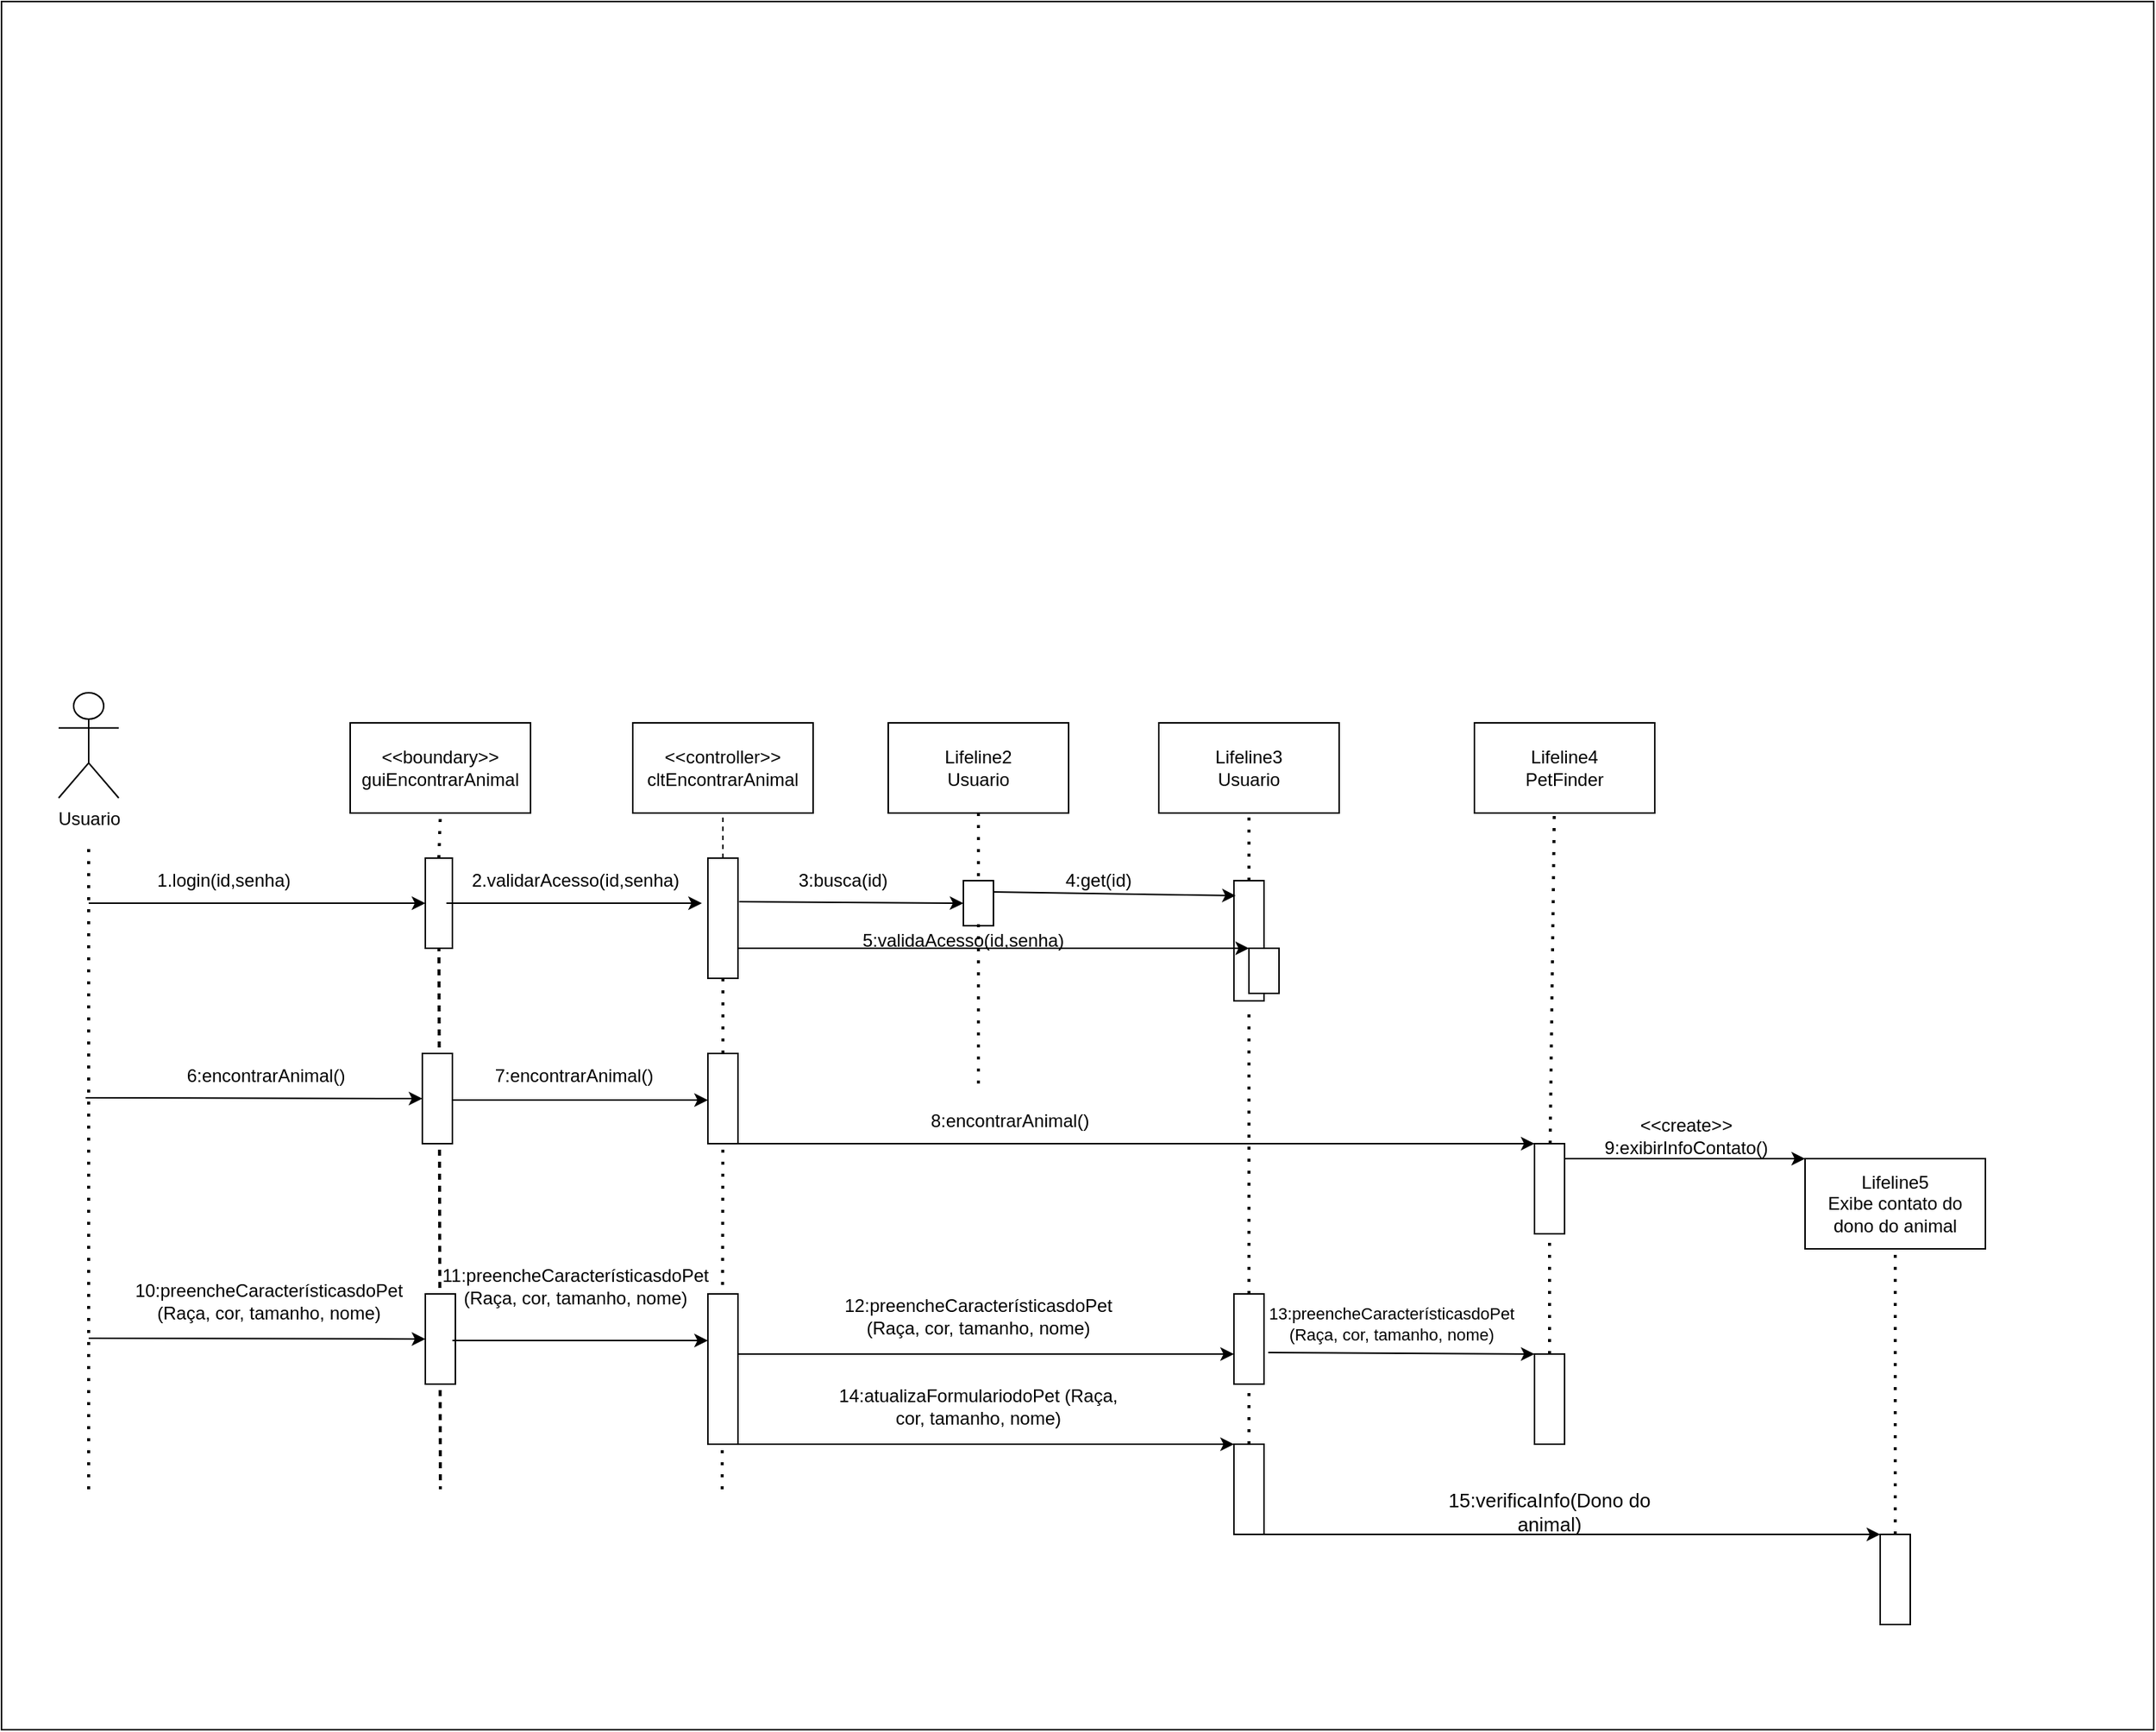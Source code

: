 <mxfile version="22.1.0" type="github">
  <diagram name="Página-1" id="JvSVwGAG51SrDOfE1N3L">
    <mxGraphModel dx="1647" dy="2066" grid="1" gridSize="10" guides="1" tooltips="1" connect="1" arrows="1" fold="1" page="1" pageScale="1" pageWidth="827" pageHeight="1169" math="0" shadow="0">
      <root>
        <mxCell id="0" />
        <mxCell id="1" parent="0" />
        <mxCell id="2Xti_XCpb2HMnOfIH6zd-1" value="" style="rounded=0;whiteSpace=wrap;html=1;" parent="1" vertex="1">
          <mxGeometry y="-380" width="1432" height="1150" as="geometry" />
        </mxCell>
        <mxCell id="2Xti_XCpb2HMnOfIH6zd-2" value="Usuario" style="shape=umlActor;verticalLabelPosition=bottom;verticalAlign=top;html=1;outlineConnect=0;" parent="1" vertex="1">
          <mxGeometry x="38" y="80" width="40" height="70" as="geometry" />
        </mxCell>
        <mxCell id="2Xti_XCpb2HMnOfIH6zd-3" value="&amp;lt;&amp;lt;boundary&amp;gt;&amp;gt;&lt;br&gt;guiEncontrarAnimal" style="rounded=0;whiteSpace=wrap;html=1;" parent="1" vertex="1">
          <mxGeometry x="232" y="100" width="120" height="60" as="geometry" />
        </mxCell>
        <mxCell id="2Xti_XCpb2HMnOfIH6zd-4" value="" style="endArrow=none;dashed=1;html=1;dashPattern=1 3;strokeWidth=2;rounded=0;" parent="1" edge="1">
          <mxGeometry width="50" height="50" relative="1" as="geometry">
            <mxPoint x="58" y="610" as="sourcePoint" />
            <mxPoint x="58" y="180" as="targetPoint" />
          </mxGeometry>
        </mxCell>
        <mxCell id="2Xti_XCpb2HMnOfIH6zd-5" value="" style="endArrow=none;dashed=1;html=1;dashPattern=1 3;strokeWidth=2;rounded=0;" parent="1" source="2Xti_XCpb2HMnOfIH6zd-7" edge="1">
          <mxGeometry width="50" height="50" relative="1" as="geometry">
            <mxPoint x="292" y="430" as="sourcePoint" />
            <mxPoint x="292" y="610" as="targetPoint" />
          </mxGeometry>
        </mxCell>
        <mxCell id="2Xti_XCpb2HMnOfIH6zd-6" value="" style="endArrow=none;dashed=1;html=1;dashPattern=1 3;strokeWidth=2;rounded=0;" parent="1" target="2Xti_XCpb2HMnOfIH6zd-7" edge="1">
          <mxGeometry width="50" height="50" relative="1" as="geometry">
            <mxPoint x="292" y="610" as="sourcePoint" />
            <mxPoint x="291.5" y="160" as="targetPoint" />
          </mxGeometry>
        </mxCell>
        <mxCell id="2Xti_XCpb2HMnOfIH6zd-7" value="" style="rounded=0;whiteSpace=wrap;html=1;" parent="1" vertex="1">
          <mxGeometry x="282" y="190" width="18" height="60" as="geometry" />
        </mxCell>
        <mxCell id="2Xti_XCpb2HMnOfIH6zd-8" value="" style="rounded=0;whiteSpace=wrap;html=1;" parent="1" vertex="1">
          <mxGeometry x="282" y="480" width="20" height="60" as="geometry" />
        </mxCell>
        <mxCell id="2Xti_XCpb2HMnOfIH6zd-9" value="" style="endArrow=classic;html=1;rounded=0;entryX=0;entryY=0.5;entryDx=0;entryDy=0;" parent="1" target="2Xti_XCpb2HMnOfIH6zd-7" edge="1">
          <mxGeometry width="50" height="50" relative="1" as="geometry">
            <mxPoint x="58" y="220" as="sourcePoint" />
            <mxPoint x="318" y="210" as="targetPoint" />
          </mxGeometry>
        </mxCell>
        <mxCell id="2Xti_XCpb2HMnOfIH6zd-10" value="" style="endArrow=classic;html=1;rounded=0;entryX=0;entryY=0.5;entryDx=0;entryDy=0;" parent="1" target="2Xti_XCpb2HMnOfIH6zd-8" edge="1">
          <mxGeometry width="50" height="50" relative="1" as="geometry">
            <mxPoint x="58" y="509.5" as="sourcePoint" />
            <mxPoint x="248" y="509.5" as="targetPoint" />
          </mxGeometry>
        </mxCell>
        <mxCell id="2Xti_XCpb2HMnOfIH6zd-11" value="1.login(id,senha)" style="text;html=1;strokeColor=none;fillColor=none;align=center;verticalAlign=middle;whiteSpace=wrap;rounded=0;" parent="1" vertex="1">
          <mxGeometry x="118" y="190" width="60" height="30" as="geometry" />
        </mxCell>
        <mxCell id="2Xti_XCpb2HMnOfIH6zd-12" value="10:preencheCaracterísticasdoPet (Raça, cor, tamanho, nome)" style="text;html=1;strokeColor=none;fillColor=none;align=center;verticalAlign=middle;whiteSpace=wrap;rounded=0;" parent="1" vertex="1">
          <mxGeometry x="78" y="460" width="200" height="50" as="geometry" />
        </mxCell>
        <mxCell id="2Xti_XCpb2HMnOfIH6zd-13" value="" style="rounded=0;whiteSpace=wrap;html=1;" parent="1" vertex="1">
          <mxGeometry x="280" y="320" width="20" height="60" as="geometry" />
        </mxCell>
        <mxCell id="2Xti_XCpb2HMnOfIH6zd-14" value="" style="endArrow=classic;html=1;rounded=0;entryX=0;entryY=0.5;entryDx=0;entryDy=0;" parent="1" target="2Xti_XCpb2HMnOfIH6zd-13" edge="1">
          <mxGeometry width="50" height="50" relative="1" as="geometry">
            <mxPoint x="56" y="349.5" as="sourcePoint" />
            <mxPoint x="246" y="349.5" as="targetPoint" />
          </mxGeometry>
        </mxCell>
        <mxCell id="2Xti_XCpb2HMnOfIH6zd-15" value="6:encontrarAnimal()" style="text;html=1;strokeColor=none;fillColor=none;align=center;verticalAlign=middle;whiteSpace=wrap;rounded=0;" parent="1" vertex="1">
          <mxGeometry x="76" y="310" width="200" height="50" as="geometry" />
        </mxCell>
        <mxCell id="Gy5CLrSUl3EaHFtoTER6-2" value="&amp;lt;&amp;lt;controller&amp;gt;&amp;gt;&lt;br&gt;cltEncontrarAnimal" style="rounded=0;whiteSpace=wrap;html=1;" parent="1" vertex="1">
          <mxGeometry x="420" y="100" width="120" height="60" as="geometry" />
        </mxCell>
        <mxCell id="Gy5CLrSUl3EaHFtoTER6-3" value="Lifeline2&lt;br&gt;Usuario" style="rounded=0;whiteSpace=wrap;html=1;" parent="1" vertex="1">
          <mxGeometry x="590" y="100" width="120" height="60" as="geometry" />
        </mxCell>
        <mxCell id="Gy5CLrSUl3EaHFtoTER6-4" value="Lifeline3&lt;br style=&quot;border-color: var(--border-color);&quot;&gt;Usuario" style="rounded=0;whiteSpace=wrap;html=1;" parent="1" vertex="1">
          <mxGeometry x="770" y="100" width="120" height="60" as="geometry" />
        </mxCell>
        <mxCell id="Gy5CLrSUl3EaHFtoTER6-5" value="Lifeline4&lt;br style=&quot;border-color: var(--border-color);&quot;&gt;PetFinder" style="rounded=0;whiteSpace=wrap;html=1;" parent="1" vertex="1">
          <mxGeometry x="980" y="100" width="120" height="60" as="geometry" />
        </mxCell>
        <mxCell id="Gy5CLrSUl3EaHFtoTER6-9" value="" style="rounded=0;whiteSpace=wrap;html=1;" parent="1" vertex="1">
          <mxGeometry x="470" y="190" width="20" height="80" as="geometry" />
        </mxCell>
        <mxCell id="Gy5CLrSUl3EaHFtoTER6-11" value="" style="endArrow=none;dashed=1;html=1;dashPattern=1 3;strokeWidth=2;rounded=0;" parent="1" source="Gy5CLrSUl3EaHFtoTER6-12" edge="1">
          <mxGeometry width="50" height="50" relative="1" as="geometry">
            <mxPoint x="479.5" y="610" as="sourcePoint" />
            <mxPoint x="480" y="270" as="targetPoint" />
          </mxGeometry>
        </mxCell>
        <mxCell id="Gy5CLrSUl3EaHFtoTER6-13" value="" style="endArrow=none;dashed=1;html=1;dashPattern=1 3;strokeWidth=2;rounded=0;" parent="1" target="Gy5CLrSUl3EaHFtoTER6-12" edge="1">
          <mxGeometry width="50" height="50" relative="1" as="geometry">
            <mxPoint x="479.5" y="610" as="sourcePoint" />
            <mxPoint x="479.5" y="250" as="targetPoint" />
          </mxGeometry>
        </mxCell>
        <mxCell id="Gy5CLrSUl3EaHFtoTER6-12" value="" style="rounded=0;whiteSpace=wrap;html=1;" parent="1" vertex="1">
          <mxGeometry x="470" y="320" width="20" height="60" as="geometry" />
        </mxCell>
        <mxCell id="Gy5CLrSUl3EaHFtoTER6-14" value="" style="rounded=0;whiteSpace=wrap;html=1;" parent="1" vertex="1">
          <mxGeometry x="470" y="480" width="20" height="100" as="geometry" />
        </mxCell>
        <mxCell id="Gy5CLrSUl3EaHFtoTER6-19" value="2.validarAcesso(id,senha)" style="text;html=1;strokeColor=none;fillColor=none;align=center;verticalAlign=middle;whiteSpace=wrap;rounded=0;" parent="1" vertex="1">
          <mxGeometry x="352" y="190" width="60" height="30" as="geometry" />
        </mxCell>
        <mxCell id="Gy5CLrSUl3EaHFtoTER6-23" value="" style="endArrow=none;dashed=1;html=1;dashPattern=1 3;strokeWidth=2;rounded=0;exitX=0.5;exitY=0;exitDx=0;exitDy=0;entryX=0.5;entryY=1;entryDx=0;entryDy=0;" parent="1" source="2Xti_XCpb2HMnOfIH6zd-7" target="2Xti_XCpb2HMnOfIH6zd-3" edge="1">
          <mxGeometry width="50" height="50" relative="1" as="geometry">
            <mxPoint x="278" y="190" as="sourcePoint" />
            <mxPoint x="328" y="140" as="targetPoint" />
          </mxGeometry>
        </mxCell>
        <mxCell id="25AuXAypZA-sU3NPFs_8-1" style="edgeStyle=orthogonalEdgeStyle;rounded=0;orthogonalLoop=1;jettySize=auto;html=1;entryX=0;entryY=0.5;entryDx=0;entryDy=0;" edge="1" parent="1">
          <mxGeometry relative="1" as="geometry">
            <mxPoint x="300" y="351" as="sourcePoint" />
            <mxPoint x="470" y="351" as="targetPoint" />
            <Array as="points">
              <mxPoint x="420" y="351" />
              <mxPoint x="420" y="351" />
            </Array>
          </mxGeometry>
        </mxCell>
        <mxCell id="25AuXAypZA-sU3NPFs_8-2" value="7:encontrarAnimal()" style="text;html=1;strokeColor=none;fillColor=none;align=center;verticalAlign=middle;whiteSpace=wrap;rounded=0;" vertex="1" parent="1">
          <mxGeometry x="350" y="320" width="62" height="30" as="geometry" />
        </mxCell>
        <mxCell id="25AuXAypZA-sU3NPFs_8-4" style="edgeStyle=orthogonalEdgeStyle;rounded=0;orthogonalLoop=1;jettySize=auto;html=1;entryX=0;entryY=0.5;entryDx=0;entryDy=0;" edge="1" parent="1">
          <mxGeometry relative="1" as="geometry">
            <mxPoint x="300" y="511" as="sourcePoint" />
            <mxPoint x="470" y="511" as="targetPoint" />
            <Array as="points">
              <mxPoint x="420" y="511" />
              <mxPoint x="420" y="511" />
            </Array>
          </mxGeometry>
        </mxCell>
        <mxCell id="25AuXAypZA-sU3NPFs_8-5" value="11:preencheCaracterísticasdoPet (Raça, cor, tamanho, nome)" style="text;html=1;strokeColor=none;fillColor=none;align=center;verticalAlign=middle;whiteSpace=wrap;rounded=0;" vertex="1" parent="1">
          <mxGeometry x="282" y="450" width="200" height="50" as="geometry" />
        </mxCell>
        <mxCell id="25AuXAypZA-sU3NPFs_8-10" value="" style="endArrow=none;dashed=1;html=1;rounded=0;exitX=0.5;exitY=0;exitDx=0;exitDy=0;entryX=0.5;entryY=1;entryDx=0;entryDy=0;" edge="1" parent="1" source="Gy5CLrSUl3EaHFtoTER6-9" target="Gy5CLrSUl3EaHFtoTER6-2">
          <mxGeometry width="50" height="50" relative="1" as="geometry">
            <mxPoint x="510" y="340" as="sourcePoint" />
            <mxPoint x="560" y="290" as="targetPoint" />
            <Array as="points">
              <mxPoint x="480" y="160" />
            </Array>
          </mxGeometry>
        </mxCell>
        <mxCell id="25AuXAypZA-sU3NPFs_8-13" value="" style="endArrow=none;dashed=1;html=1;dashPattern=1 3;strokeWidth=2;rounded=0;entryX=0.5;entryY=1;entryDx=0;entryDy=0;" edge="1" parent="1" target="Gy5CLrSUl3EaHFtoTER6-3">
          <mxGeometry width="50" height="50" relative="1" as="geometry">
            <mxPoint x="650" y="210" as="sourcePoint" />
            <mxPoint x="660" y="160" as="targetPoint" />
            <Array as="points">
              <mxPoint x="650" y="190" />
            </Array>
          </mxGeometry>
        </mxCell>
        <mxCell id="25AuXAypZA-sU3NPFs_8-14" value="" style="rounded=0;whiteSpace=wrap;html=1;" vertex="1" parent="1">
          <mxGeometry x="640" y="205" width="20" height="30" as="geometry" />
        </mxCell>
        <mxCell id="25AuXAypZA-sU3NPFs_8-19" style="edgeStyle=orthogonalEdgeStyle;rounded=0;orthogonalLoop=1;jettySize=auto;html=1;entryX=0;entryY=0.5;entryDx=0;entryDy=0;" edge="1" parent="1">
          <mxGeometry relative="1" as="geometry">
            <mxPoint x="296" y="220" as="sourcePoint" />
            <mxPoint x="466" y="220" as="targetPoint" />
            <Array as="points">
              <mxPoint x="416" y="220" />
              <mxPoint x="416" y="220" />
            </Array>
          </mxGeometry>
        </mxCell>
        <mxCell id="25AuXAypZA-sU3NPFs_8-21" value="" style="endArrow=classic;html=1;rounded=0;exitX=1.04;exitY=0.363;exitDx=0;exitDy=0;entryX=0;entryY=0.5;entryDx=0;entryDy=0;exitPerimeter=0;" edge="1" parent="1" source="Gy5CLrSUl3EaHFtoTER6-9" target="25AuXAypZA-sU3NPFs_8-14">
          <mxGeometry width="50" height="50" relative="1" as="geometry">
            <mxPoint x="530" y="245" as="sourcePoint" />
            <mxPoint x="580" y="195" as="targetPoint" />
          </mxGeometry>
        </mxCell>
        <mxCell id="25AuXAypZA-sU3NPFs_8-22" value="3:busca(id)" style="text;html=1;strokeColor=none;fillColor=none;align=center;verticalAlign=middle;whiteSpace=wrap;rounded=0;" vertex="1" parent="1">
          <mxGeometry x="530" y="190" width="60" height="30" as="geometry" />
        </mxCell>
        <mxCell id="25AuXAypZA-sU3NPFs_8-52" style="edgeStyle=orthogonalEdgeStyle;rounded=0;orthogonalLoop=1;jettySize=auto;html=1;exitX=0.5;exitY=0;exitDx=0;exitDy=0;" edge="1" parent="1" source="25AuXAypZA-sU3NPFs_8-23">
          <mxGeometry relative="1" as="geometry">
            <mxPoint x="830" y="205" as="targetPoint" />
          </mxGeometry>
        </mxCell>
        <mxCell id="25AuXAypZA-sU3NPFs_8-23" value="" style="rounded=0;whiteSpace=wrap;html=1;" vertex="1" parent="1">
          <mxGeometry x="820" y="205" width="20" height="80" as="geometry" />
        </mxCell>
        <mxCell id="25AuXAypZA-sU3NPFs_8-24" value="" style="endArrow=classic;html=1;rounded=0;exitX=1;exitY=0.25;exitDx=0;exitDy=0;entryX=0.06;entryY=0.125;entryDx=0;entryDy=0;entryPerimeter=0;" edge="1" parent="1" source="25AuXAypZA-sU3NPFs_8-14" target="25AuXAypZA-sU3NPFs_8-23">
          <mxGeometry width="50" height="50" relative="1" as="geometry">
            <mxPoint x="720" y="250" as="sourcePoint" />
            <mxPoint x="770" y="200" as="targetPoint" />
          </mxGeometry>
        </mxCell>
        <mxCell id="25AuXAypZA-sU3NPFs_8-26" value="4:get(id)" style="text;html=1;strokeColor=none;fillColor=none;align=center;verticalAlign=middle;whiteSpace=wrap;rounded=0;" vertex="1" parent="1">
          <mxGeometry x="700" y="190" width="60" height="30" as="geometry" />
        </mxCell>
        <mxCell id="25AuXAypZA-sU3NPFs_8-27" value="" style="rounded=0;whiteSpace=wrap;html=1;" vertex="1" parent="1">
          <mxGeometry x="830" y="250" width="20" height="30" as="geometry" />
        </mxCell>
        <mxCell id="25AuXAypZA-sU3NPFs_8-29" value="" style="endArrow=classic;html=1;rounded=0;entryX=0;entryY=0;entryDx=0;entryDy=0;exitX=1;exitY=0.75;exitDx=0;exitDy=0;" edge="1" parent="1" source="Gy5CLrSUl3EaHFtoTER6-9" target="25AuXAypZA-sU3NPFs_8-27">
          <mxGeometry width="50" height="50" relative="1" as="geometry">
            <mxPoint x="570" y="295" as="sourcePoint" />
            <mxPoint x="620" y="245" as="targetPoint" />
          </mxGeometry>
        </mxCell>
        <mxCell id="25AuXAypZA-sU3NPFs_8-30" value="5:validaAcesso(id,senha)" style="text;html=1;strokeColor=none;fillColor=none;align=center;verticalAlign=middle;whiteSpace=wrap;rounded=0;" vertex="1" parent="1">
          <mxGeometry x="610" y="230" width="60" height="30" as="geometry" />
        </mxCell>
        <mxCell id="25AuXAypZA-sU3NPFs_8-31" value="" style="endArrow=none;dashed=1;html=1;dashPattern=1 3;strokeWidth=2;rounded=0;" edge="1" parent="1">
          <mxGeometry width="50" height="50" relative="1" as="geometry">
            <mxPoint x="650" y="340" as="sourcePoint" />
            <mxPoint x="650" y="230" as="targetPoint" />
          </mxGeometry>
        </mxCell>
        <mxCell id="25AuXAypZA-sU3NPFs_8-34" value="" style="endArrow=none;dashed=1;html=1;dashPattern=1 3;strokeWidth=2;rounded=0;entryX=0.443;entryY=0.997;entryDx=0;entryDy=0;entryPerimeter=0;" edge="1" parent="1" source="25AuXAypZA-sU3NPFs_8-35" target="Gy5CLrSUl3EaHFtoTER6-5">
          <mxGeometry width="50" height="50" relative="1" as="geometry">
            <mxPoint x="988" y="595" as="sourcePoint" />
            <mxPoint x="988" y="165" as="targetPoint" />
          </mxGeometry>
        </mxCell>
        <mxCell id="25AuXAypZA-sU3NPFs_8-36" value="" style="endArrow=none;dashed=1;html=1;dashPattern=1 3;strokeWidth=2;rounded=0;" edge="1" parent="1" source="25AuXAypZA-sU3NPFs_8-44" target="25AuXAypZA-sU3NPFs_8-35">
          <mxGeometry width="50" height="50" relative="1" as="geometry">
            <mxPoint x="988" y="595" as="sourcePoint" />
            <mxPoint x="988" y="165" as="targetPoint" />
          </mxGeometry>
        </mxCell>
        <mxCell id="25AuXAypZA-sU3NPFs_8-35" value="" style="rounded=0;whiteSpace=wrap;html=1;" vertex="1" parent="1">
          <mxGeometry x="1020" y="380" width="20" height="60" as="geometry" />
        </mxCell>
        <mxCell id="25AuXAypZA-sU3NPFs_8-38" value="" style="endArrow=classic;html=1;rounded=0;exitX=1;exitY=1;exitDx=0;exitDy=0;entryX=0;entryY=0;entryDx=0;entryDy=0;" edge="1" parent="1" source="Gy5CLrSUl3EaHFtoTER6-12" target="25AuXAypZA-sU3NPFs_8-35">
          <mxGeometry width="50" height="50" relative="1" as="geometry">
            <mxPoint x="588" y="420" as="sourcePoint" />
            <mxPoint x="638" y="370" as="targetPoint" />
          </mxGeometry>
        </mxCell>
        <mxCell id="25AuXAypZA-sU3NPFs_8-40" value="8:encontrarAnimal()" style="text;html=1;strokeColor=none;fillColor=none;align=center;verticalAlign=middle;whiteSpace=wrap;rounded=0;" vertex="1" parent="1">
          <mxGeometry x="640" y="350" width="62" height="30" as="geometry" />
        </mxCell>
        <mxCell id="25AuXAypZA-sU3NPFs_8-41" value="Lifeline5&lt;br style=&quot;border-color: var(--border-color);&quot;&gt;Exibe contato do dono do animal" style="rounded=0;whiteSpace=wrap;html=1;" vertex="1" parent="1">
          <mxGeometry x="1200" y="390" width="120" height="60" as="geometry" />
        </mxCell>
        <mxCell id="25AuXAypZA-sU3NPFs_8-42" value="" style="endArrow=classic;html=1;rounded=0;entryX=0;entryY=0;entryDx=0;entryDy=0;" edge="1" parent="1" target="25AuXAypZA-sU3NPFs_8-41">
          <mxGeometry width="50" height="50" relative="1" as="geometry">
            <mxPoint x="1040" y="390" as="sourcePoint" />
            <mxPoint x="1102" y="365" as="targetPoint" />
          </mxGeometry>
        </mxCell>
        <mxCell id="25AuXAypZA-sU3NPFs_8-43" value="&amp;lt;&amp;lt;create&amp;gt;&amp;gt;&lt;br&gt;9:exibirInfoContato()" style="text;html=1;strokeColor=none;fillColor=none;align=center;verticalAlign=middle;whiteSpace=wrap;rounded=0;" vertex="1" parent="1">
          <mxGeometry x="1090" y="360" width="62" height="30" as="geometry" />
        </mxCell>
        <mxCell id="25AuXAypZA-sU3NPFs_8-44" value="" style="rounded=0;whiteSpace=wrap;html=1;" vertex="1" parent="1">
          <mxGeometry x="1020" y="520" width="20" height="60" as="geometry" />
        </mxCell>
        <mxCell id="25AuXAypZA-sU3NPFs_8-46" value="" style="rounded=0;whiteSpace=wrap;html=1;" vertex="1" parent="1">
          <mxGeometry x="820" y="580" width="20" height="60" as="geometry" />
        </mxCell>
        <mxCell id="25AuXAypZA-sU3NPFs_8-51" value="" style="endArrow=none;dashed=1;html=1;dashPattern=1 3;strokeWidth=2;rounded=0;exitX=0.5;exitY=0;exitDx=0;exitDy=0;" edge="1" parent="1" source="25AuXAypZA-sU3NPFs_8-23">
          <mxGeometry width="50" height="50" relative="1" as="geometry">
            <mxPoint x="780" y="210" as="sourcePoint" />
            <mxPoint x="830" y="160" as="targetPoint" />
          </mxGeometry>
        </mxCell>
        <mxCell id="25AuXAypZA-sU3NPFs_8-53" value="" style="endArrow=none;dashed=1;html=1;dashPattern=1 3;strokeWidth=2;rounded=0;exitX=0.5;exitY=0;exitDx=0;exitDy=0;" edge="1" parent="1" source="25AuXAypZA-sU3NPFs_8-55">
          <mxGeometry width="50" height="50" relative="1" as="geometry">
            <mxPoint x="800" y="490" as="sourcePoint" />
            <mxPoint x="830" y="290" as="targetPoint" />
            <Array as="points" />
          </mxGeometry>
        </mxCell>
        <mxCell id="25AuXAypZA-sU3NPFs_8-54" value="" style="endArrow=classic;html=1;rounded=0;exitX=1;exitY=1;exitDx=0;exitDy=0;entryX=0;entryY=0;entryDx=0;entryDy=0;" edge="1" parent="1" source="Gy5CLrSUl3EaHFtoTER6-14" target="25AuXAypZA-sU3NPFs_8-46">
          <mxGeometry width="50" height="50" relative="1" as="geometry">
            <mxPoint x="540" y="510" as="sourcePoint" />
            <mxPoint x="590" y="460" as="targetPoint" />
          </mxGeometry>
        </mxCell>
        <mxCell id="25AuXAypZA-sU3NPFs_8-56" value="" style="endArrow=none;dashed=1;html=1;dashPattern=1 3;strokeWidth=2;rounded=0;exitX=0.5;exitY=0;exitDx=0;exitDy=0;" edge="1" parent="1" source="25AuXAypZA-sU3NPFs_8-46" target="25AuXAypZA-sU3NPFs_8-55">
          <mxGeometry width="50" height="50" relative="1" as="geometry">
            <mxPoint x="830" y="570" as="sourcePoint" />
            <mxPoint x="830" y="290" as="targetPoint" />
            <Array as="points" />
          </mxGeometry>
        </mxCell>
        <mxCell id="25AuXAypZA-sU3NPFs_8-55" value="" style="rounded=0;whiteSpace=wrap;html=1;" vertex="1" parent="1">
          <mxGeometry x="820" y="480" width="20" height="60" as="geometry" />
        </mxCell>
        <mxCell id="25AuXAypZA-sU3NPFs_8-58" value="" style="endArrow=classic;html=1;rounded=0;exitX=1;exitY=1;exitDx=0;exitDy=0;entryX=0;entryY=0;entryDx=0;entryDy=0;" edge="1" parent="1">
          <mxGeometry width="50" height="50" relative="1" as="geometry">
            <mxPoint x="490" y="520" as="sourcePoint" />
            <mxPoint x="820" y="520" as="targetPoint" />
          </mxGeometry>
        </mxCell>
        <mxCell id="25AuXAypZA-sU3NPFs_8-59" value="" style="endArrow=classic;html=1;rounded=0;exitX=1.14;exitY=0.65;exitDx=0;exitDy=0;exitPerimeter=0;entryX=0;entryY=0;entryDx=0;entryDy=0;" edge="1" parent="1" source="25AuXAypZA-sU3NPFs_8-55" target="25AuXAypZA-sU3NPFs_8-44">
          <mxGeometry width="50" height="50" relative="1" as="geometry">
            <mxPoint x="860" y="540" as="sourcePoint" />
            <mxPoint x="910" y="490" as="targetPoint" />
            <Array as="points" />
          </mxGeometry>
        </mxCell>
        <mxCell id="25AuXAypZA-sU3NPFs_8-60" value="" style="rounded=0;whiteSpace=wrap;html=1;" vertex="1" parent="1">
          <mxGeometry x="1250" y="640" width="20" height="60" as="geometry" />
        </mxCell>
        <mxCell id="25AuXAypZA-sU3NPFs_8-61" value="" style="endArrow=none;dashed=1;html=1;dashPattern=1 3;strokeWidth=2;rounded=0;entryX=0.5;entryY=1;entryDx=0;entryDy=0;exitX=0.5;exitY=0;exitDx=0;exitDy=0;" edge="1" parent="1" source="25AuXAypZA-sU3NPFs_8-60" target="25AuXAypZA-sU3NPFs_8-41">
          <mxGeometry width="50" height="50" relative="1" as="geometry">
            <mxPoint x="1206" y="550" as="sourcePoint" />
            <mxPoint x="1256" y="500" as="targetPoint" />
          </mxGeometry>
        </mxCell>
        <mxCell id="25AuXAypZA-sU3NPFs_8-62" value="" style="endArrow=classic;html=1;rounded=0;exitX=1;exitY=1;exitDx=0;exitDy=0;entryX=0;entryY=0;entryDx=0;entryDy=0;" edge="1" parent="1" source="25AuXAypZA-sU3NPFs_8-46" target="25AuXAypZA-sU3NPFs_8-60">
          <mxGeometry width="50" height="50" relative="1" as="geometry">
            <mxPoint x="850" y="640" as="sourcePoint" />
            <mxPoint x="1180" y="640" as="targetPoint" />
          </mxGeometry>
        </mxCell>
        <mxCell id="25AuXAypZA-sU3NPFs_8-65" value="12:preencheCaracterísticasdoPet (Raça, cor, tamanho, nome)" style="text;html=1;strokeColor=none;fillColor=none;align=center;verticalAlign=middle;whiteSpace=wrap;rounded=0;" vertex="1" parent="1">
          <mxGeometry x="550" y="470" width="200" height="50" as="geometry" />
        </mxCell>
        <mxCell id="25AuXAypZA-sU3NPFs_8-66" value="14:atualizaFormulariodoPet (Raça, cor, tamanho, nome)" style="text;html=1;strokeColor=none;fillColor=none;align=center;verticalAlign=middle;whiteSpace=wrap;rounded=0;" vertex="1" parent="1">
          <mxGeometry x="550" y="530" width="200" height="50" as="geometry" />
        </mxCell>
        <mxCell id="25AuXAypZA-sU3NPFs_8-67" value="13:preencheCaracterísticasdoPet (Raça, cor, tamanho, nome)" style="text;html=1;strokeColor=none;fillColor=none;align=center;verticalAlign=middle;whiteSpace=wrap;rounded=0;fontSize=11;" vertex="1" parent="1">
          <mxGeometry x="840" y="480" width="170" height="40" as="geometry" />
        </mxCell>
        <mxCell id="25AuXAypZA-sU3NPFs_8-70" value="15:verificaInfo(Dono do animal)" style="text;html=1;strokeColor=none;fillColor=none;align=center;verticalAlign=middle;whiteSpace=wrap;rounded=0;fontSize=13;" vertex="1" parent="1">
          <mxGeometry x="940" y="600" width="180" height="50" as="geometry" />
        </mxCell>
      </root>
    </mxGraphModel>
  </diagram>
</mxfile>
